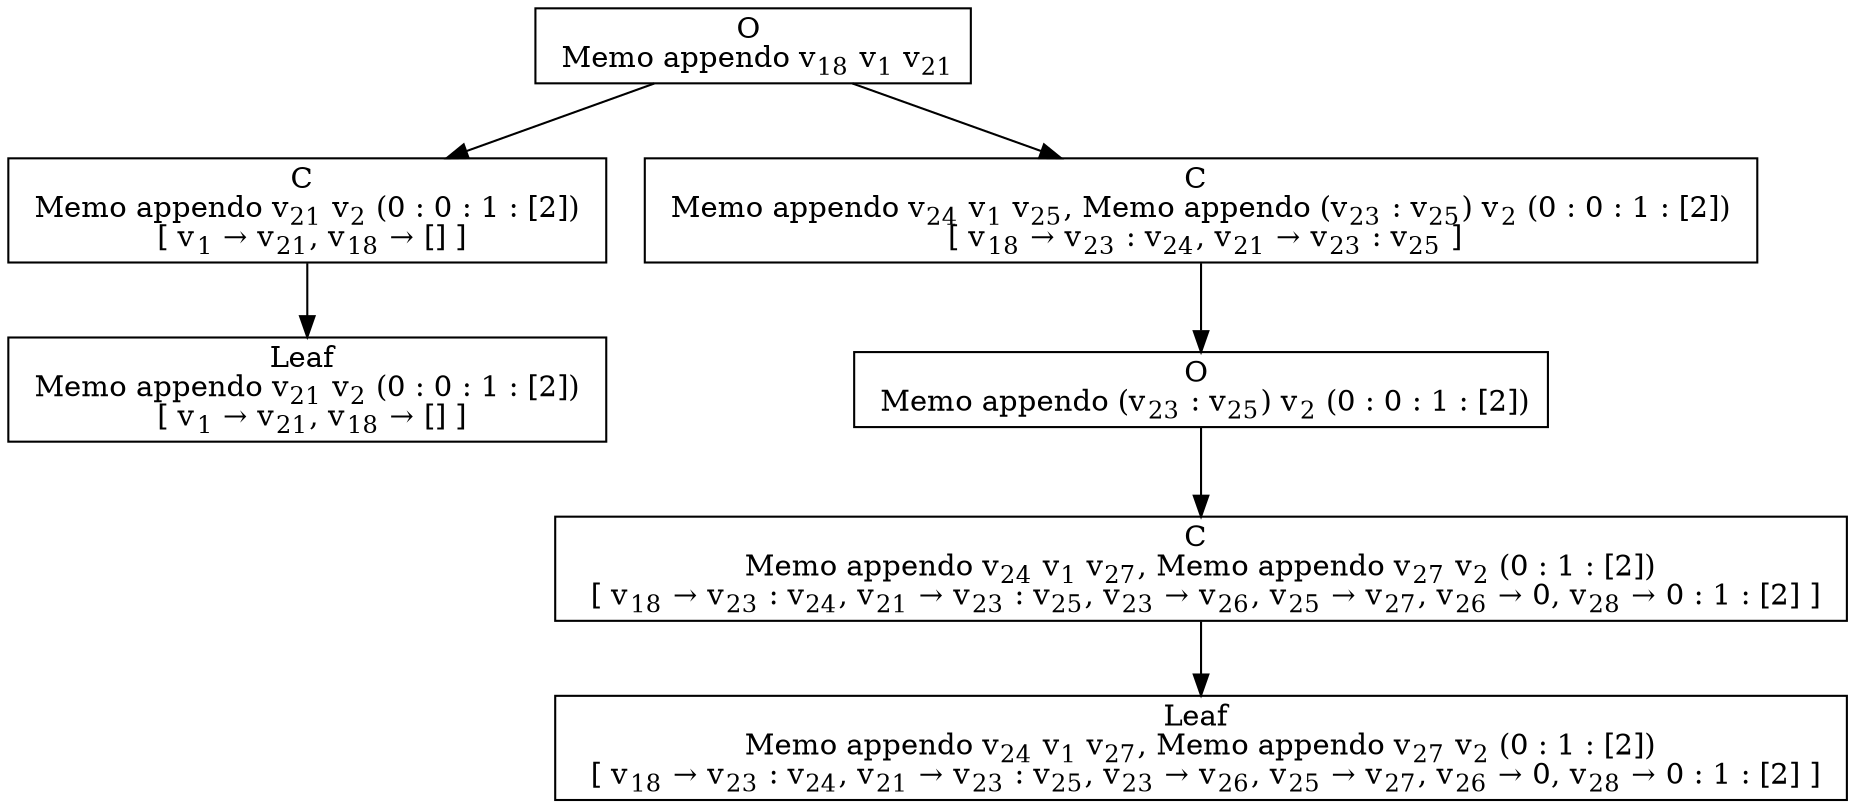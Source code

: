 digraph {
    graph [rankdir=TB
          ,bgcolor=transparent];
    node [shape=box
         ,fillcolor=white
         ,style=filled];
    0 [label=<O <BR/> Memo appendo v<SUB>18</SUB> v<SUB>1</SUB> v<SUB>21</SUB>>];
    1 [label=<C <BR/> Memo appendo v<SUB>21</SUB> v<SUB>2</SUB> (0 : 0 : 1 : [2]) <BR/>  [ v<SUB>1</SUB> &rarr; v<SUB>21</SUB>, v<SUB>18</SUB> &rarr; [] ] >];
    2 [label=<C <BR/> Memo appendo v<SUB>24</SUB> v<SUB>1</SUB> v<SUB>25</SUB>, Memo appendo (v<SUB>23</SUB> : v<SUB>25</SUB>) v<SUB>2</SUB> (0 : 0 : 1 : [2]) <BR/>  [ v<SUB>18</SUB> &rarr; v<SUB>23</SUB> : v<SUB>24</SUB>, v<SUB>21</SUB> &rarr; v<SUB>23</SUB> : v<SUB>25</SUB> ] >];
    3 [label=<Leaf <BR/> Memo appendo v<SUB>21</SUB> v<SUB>2</SUB> (0 : 0 : 1 : [2]) <BR/>  [ v<SUB>1</SUB> &rarr; v<SUB>21</SUB>, v<SUB>18</SUB> &rarr; [] ] >];
    4 [label=<O <BR/> Memo appendo (v<SUB>23</SUB> : v<SUB>25</SUB>) v<SUB>2</SUB> (0 : 0 : 1 : [2])>];
    5 [label=<C <BR/> Memo appendo v<SUB>24</SUB> v<SUB>1</SUB> v<SUB>27</SUB>, Memo appendo v<SUB>27</SUB> v<SUB>2</SUB> (0 : 1 : [2]) <BR/>  [ v<SUB>18</SUB> &rarr; v<SUB>23</SUB> : v<SUB>24</SUB>, v<SUB>21</SUB> &rarr; v<SUB>23</SUB> : v<SUB>25</SUB>, v<SUB>23</SUB> &rarr; v<SUB>26</SUB>, v<SUB>25</SUB> &rarr; v<SUB>27</SUB>, v<SUB>26</SUB> &rarr; 0, v<SUB>28</SUB> &rarr; 0 : 1 : [2] ] >];
    6 [label=<Leaf <BR/> Memo appendo v<SUB>24</SUB> v<SUB>1</SUB> v<SUB>27</SUB>, Memo appendo v<SUB>27</SUB> v<SUB>2</SUB> (0 : 1 : [2]) <BR/>  [ v<SUB>18</SUB> &rarr; v<SUB>23</SUB> : v<SUB>24</SUB>, v<SUB>21</SUB> &rarr; v<SUB>23</SUB> : v<SUB>25</SUB>, v<SUB>23</SUB> &rarr; v<SUB>26</SUB>, v<SUB>25</SUB> &rarr; v<SUB>27</SUB>, v<SUB>26</SUB> &rarr; 0, v<SUB>28</SUB> &rarr; 0 : 1 : [2] ] >];
    0 -> 1 [label=""];
    0 -> 2 [label=""];
    1 -> 3 [label=""];
    2 -> 4 [label=""];
    4 -> 5 [label=""];
    5 -> 6 [label=""];
}